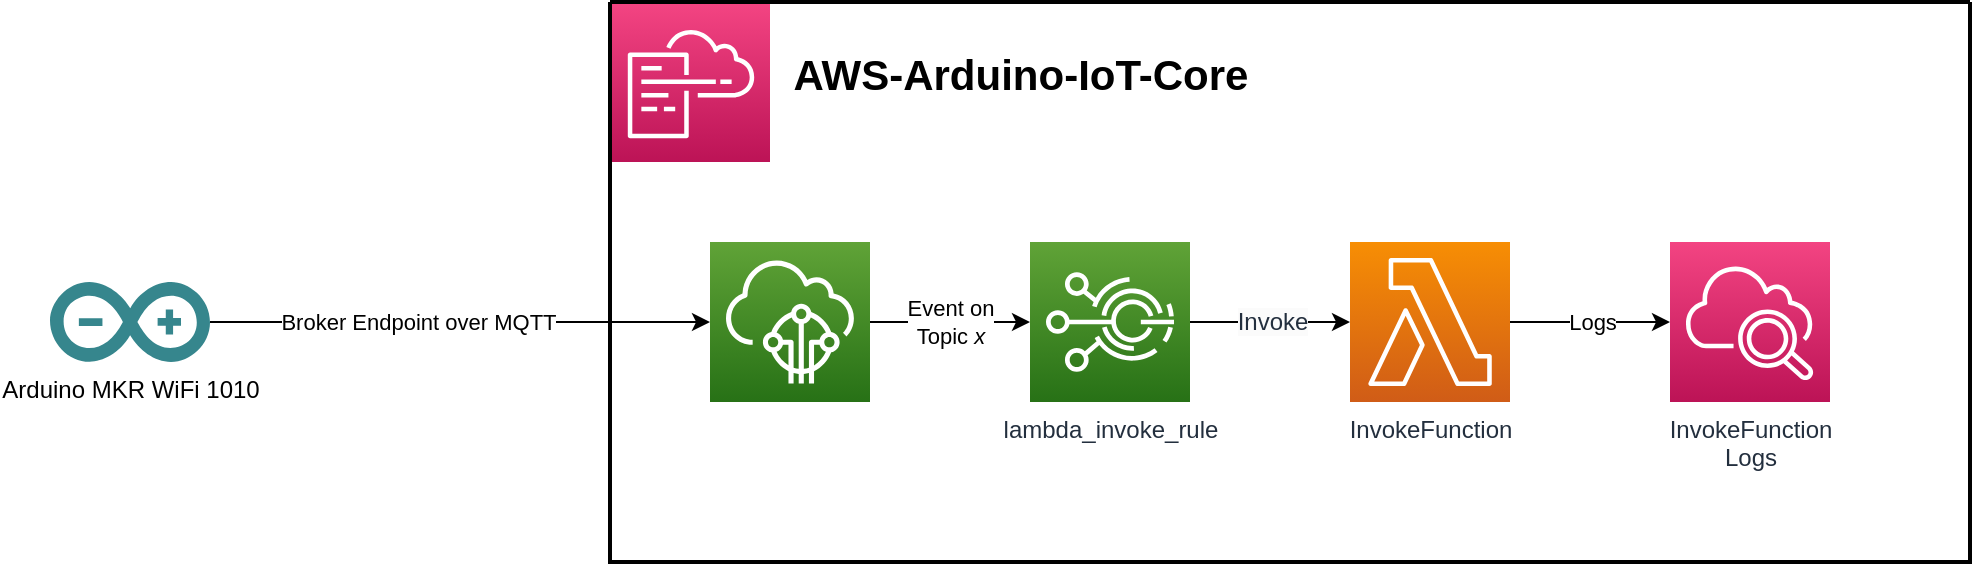 <mxfile>
    <diagram id="uQtb4kDnB-4BG6wCOJv8" name="Page-1">
        <mxGraphModel dx="1261" dy="593" grid="1" gridSize="10" guides="1" tooltips="1" connect="1" arrows="1" fold="1" page="1" pageScale="1" pageWidth="827" pageHeight="1169" math="0" shadow="0">
            <root>
                <mxCell id="0"/>
                <mxCell id="1" parent="0"/>
                <mxCell id="209" value="" style="swimlane;startSize=0;strokeWidth=2;" parent="1" vertex="1">
                    <mxGeometry x="-400" y="320" width="680" height="280" as="geometry"/>
                </mxCell>
                <mxCell id="210" value="&lt;h2 class=&quot;awsui_header-text_1r9lg_5gt1n_553&quot; style=&quot;font-size: 21px&quot;&gt;AWS-Arduino-IoT-Core&lt;/h2&gt;" style="text;html=1;align=center;verticalAlign=middle;resizable=0;points=[];autosize=1;strokeColor=none;fillColor=none;fontSize=21;" parent="209" vertex="1">
                    <mxGeometry x="80" y="1" width="250" height="70" as="geometry"/>
                </mxCell>
                <mxCell id="211" value="" style="sketch=0;points=[[0,0,0],[0.25,0,0],[0.5,0,0],[0.75,0,0],[1,0,0],[0,1,0],[0.25,1,0],[0.5,1,0],[0.75,1,0],[1,1,0],[0,0.25,0],[0,0.5,0],[0,0.75,0],[1,0.25,0],[1,0.5,0],[1,0.75,0]];points=[[0,0,0],[0.25,0,0],[0.5,0,0],[0.75,0,0],[1,0,0],[0,1,0],[0.25,1,0],[0.5,1,0],[0.75,1,0],[1,1,0],[0,0.25,0],[0,0.5,0],[0,0.75,0],[1,0.25,0],[1,0.5,0],[1,0.75,0]];outlineConnect=0;fontColor=#232F3E;gradientColor=#F34482;gradientDirection=north;fillColor=#BC1356;strokeColor=#ffffff;dashed=0;verticalLabelPosition=bottom;verticalAlign=top;align=center;html=1;fontSize=12;fontStyle=0;aspect=fixed;shape=mxgraph.aws4.resourceIcon;resIcon=mxgraph.aws4.cloudformation;" parent="209" vertex="1">
                    <mxGeometry x="1" y="1" width="79" height="79" as="geometry"/>
                </mxCell>
                <mxCell id="299" style="edgeStyle=none;html=1;entryX=0;entryY=0.5;entryDx=0;entryDy=0;entryPerimeter=0;" edge="1" parent="209" source="292" target="293">
                    <mxGeometry relative="1" as="geometry"/>
                </mxCell>
                <mxCell id="300" value="Event on&lt;br&gt;Topic &lt;i&gt;x&lt;/i&gt;" style="edgeLabel;html=1;align=center;verticalAlign=middle;resizable=0;points=[];" vertex="1" connectable="0" parent="299">
                    <mxGeometry x="-0.283" relative="1" as="geometry">
                        <mxPoint x="11" as="offset"/>
                    </mxGeometry>
                </mxCell>
                <mxCell id="292" value="" style="sketch=0;points=[[0,0,0],[0.25,0,0],[0.5,0,0],[0.75,0,0],[1,0,0],[0,1,0],[0.25,1,0],[0.5,1,0],[0.75,1,0],[1,1,0],[0,0.25,0],[0,0.5,0],[0,0.75,0],[1,0.25,0],[1,0.5,0],[1,0.75,0]];outlineConnect=0;fontColor=#232F3E;gradientColor=#60A337;gradientDirection=north;fillColor=#277116;strokeColor=#ffffff;dashed=0;verticalLabelPosition=bottom;verticalAlign=top;align=center;html=1;fontSize=12;fontStyle=0;aspect=fixed;shape=mxgraph.aws4.resourceIcon;resIcon=mxgraph.aws4.iot_core;" vertex="1" parent="209">
                    <mxGeometry x="50" y="120" width="80" height="80" as="geometry"/>
                </mxCell>
                <mxCell id="301" style="edgeStyle=none;html=1;entryX=0;entryY=0.5;entryDx=0;entryDy=0;entryPerimeter=0;" edge="1" parent="209" source="293" target="294">
                    <mxGeometry relative="1" as="geometry"/>
                </mxCell>
                <mxCell id="306" value="&lt;span style=&quot;color: rgb(35, 47, 62); font-size: 12px; background-color: rgb(251, 251, 251);&quot;&gt;Invoke&lt;/span&gt;" style="edgeLabel;html=1;align=center;verticalAlign=middle;resizable=0;points=[];" vertex="1" connectable="0" parent="301">
                    <mxGeometry x="-0.257" y="1" relative="1" as="geometry">
                        <mxPoint x="11" y="1" as="offset"/>
                    </mxGeometry>
                </mxCell>
                <mxCell id="293" value="lambda_invoke_rule" style="sketch=0;points=[[0,0,0],[0.25,0,0],[0.5,0,0],[0.75,0,0],[1,0,0],[0,1,0],[0.25,1,0],[0.5,1,0],[0.75,1,0],[1,1,0],[0,0.25,0],[0,0.5,0],[0,0.75,0],[1,0.25,0],[1,0.5,0],[1,0.75,0]];outlineConnect=0;fontColor=#232F3E;gradientColor=#60A337;gradientDirection=north;fillColor=#277116;strokeColor=#ffffff;dashed=0;verticalLabelPosition=bottom;verticalAlign=top;align=center;html=1;fontSize=12;fontStyle=0;aspect=fixed;shape=mxgraph.aws4.resourceIcon;resIcon=mxgraph.aws4.iot_events;" vertex="1" parent="209">
                    <mxGeometry x="210" y="120" width="80" height="80" as="geometry"/>
                </mxCell>
                <mxCell id="302" style="edgeStyle=none;html=1;entryX=0;entryY=0.5;entryDx=0;entryDy=0;entryPerimeter=0;" edge="1" parent="209" source="294" target="295">
                    <mxGeometry relative="1" as="geometry"/>
                </mxCell>
                <mxCell id="303" value="Logs" style="edgeLabel;html=1;align=center;verticalAlign=middle;resizable=0;points=[];" vertex="1" connectable="0" parent="302">
                    <mxGeometry x="-0.214" y="1" relative="1" as="geometry">
                        <mxPoint x="9" y="1" as="offset"/>
                    </mxGeometry>
                </mxCell>
                <mxCell id="294" value="InvokeFunction" style="sketch=0;points=[[0,0,0],[0.25,0,0],[0.5,0,0],[0.75,0,0],[1,0,0],[0,1,0],[0.25,1,0],[0.5,1,0],[0.75,1,0],[1,1,0],[0,0.25,0],[0,0.5,0],[0,0.75,0],[1,0.25,0],[1,0.5,0],[1,0.75,0]];outlineConnect=0;fontColor=#232F3E;gradientColor=#F78E04;gradientDirection=north;fillColor=#D05C17;strokeColor=#ffffff;dashed=0;verticalLabelPosition=bottom;verticalAlign=top;align=center;html=1;fontSize=12;fontStyle=0;aspect=fixed;shape=mxgraph.aws4.resourceIcon;resIcon=mxgraph.aws4.lambda;" vertex="1" parent="209">
                    <mxGeometry x="370" y="120" width="80" height="80" as="geometry"/>
                </mxCell>
                <mxCell id="295" value="InvokeFunction&lt;br&gt;Logs" style="sketch=0;points=[[0,0,0],[0.25,0,0],[0.5,0,0],[0.75,0,0],[1,0,0],[0,1,0],[0.25,1,0],[0.5,1,0],[0.75,1,0],[1,1,0],[0,0.25,0],[0,0.5,0],[0,0.75,0],[1,0.25,0],[1,0.5,0],[1,0.75,0]];points=[[0,0,0],[0.25,0,0],[0.5,0,0],[0.75,0,0],[1,0,0],[0,1,0],[0.25,1,0],[0.5,1,0],[0.75,1,0],[1,1,0],[0,0.25,0],[0,0.5,0],[0,0.75,0],[1,0.25,0],[1,0.5,0],[1,0.75,0]];outlineConnect=0;fontColor=#232F3E;gradientColor=#F34482;gradientDirection=north;fillColor=#BC1356;strokeColor=#ffffff;dashed=0;verticalLabelPosition=bottom;verticalAlign=top;align=center;html=1;fontSize=12;fontStyle=0;aspect=fixed;shape=mxgraph.aws4.resourceIcon;resIcon=mxgraph.aws4.cloudwatch_2;" vertex="1" parent="209">
                    <mxGeometry x="530" y="120" width="80" height="80" as="geometry"/>
                </mxCell>
                <mxCell id="297" style="edgeStyle=none;html=1;entryX=0;entryY=0.5;entryDx=0;entryDy=0;entryPerimeter=0;" edge="1" parent="1" source="291" target="292">
                    <mxGeometry relative="1" as="geometry"/>
                </mxCell>
                <mxCell id="298" value="Broker Endpoint over MQTT" style="edgeLabel;html=1;align=center;verticalAlign=middle;resizable=0;points=[];" vertex="1" connectable="0" parent="297">
                    <mxGeometry x="-0.173" relative="1" as="geometry">
                        <mxPoint as="offset"/>
                    </mxGeometry>
                </mxCell>
                <mxCell id="291" value="Arduino MKR WiFi 1010" style="dashed=0;outlineConnect=0;html=1;align=center;labelPosition=center;verticalLabelPosition=bottom;verticalAlign=top;shape=mxgraph.weblogos.arduino;fillColor=#36868D;strokeColor=none" parent="1" vertex="1">
                    <mxGeometry x="-680" y="460" width="80" height="40" as="geometry"/>
                </mxCell>
            </root>
        </mxGraphModel>
    </diagram>
</mxfile>